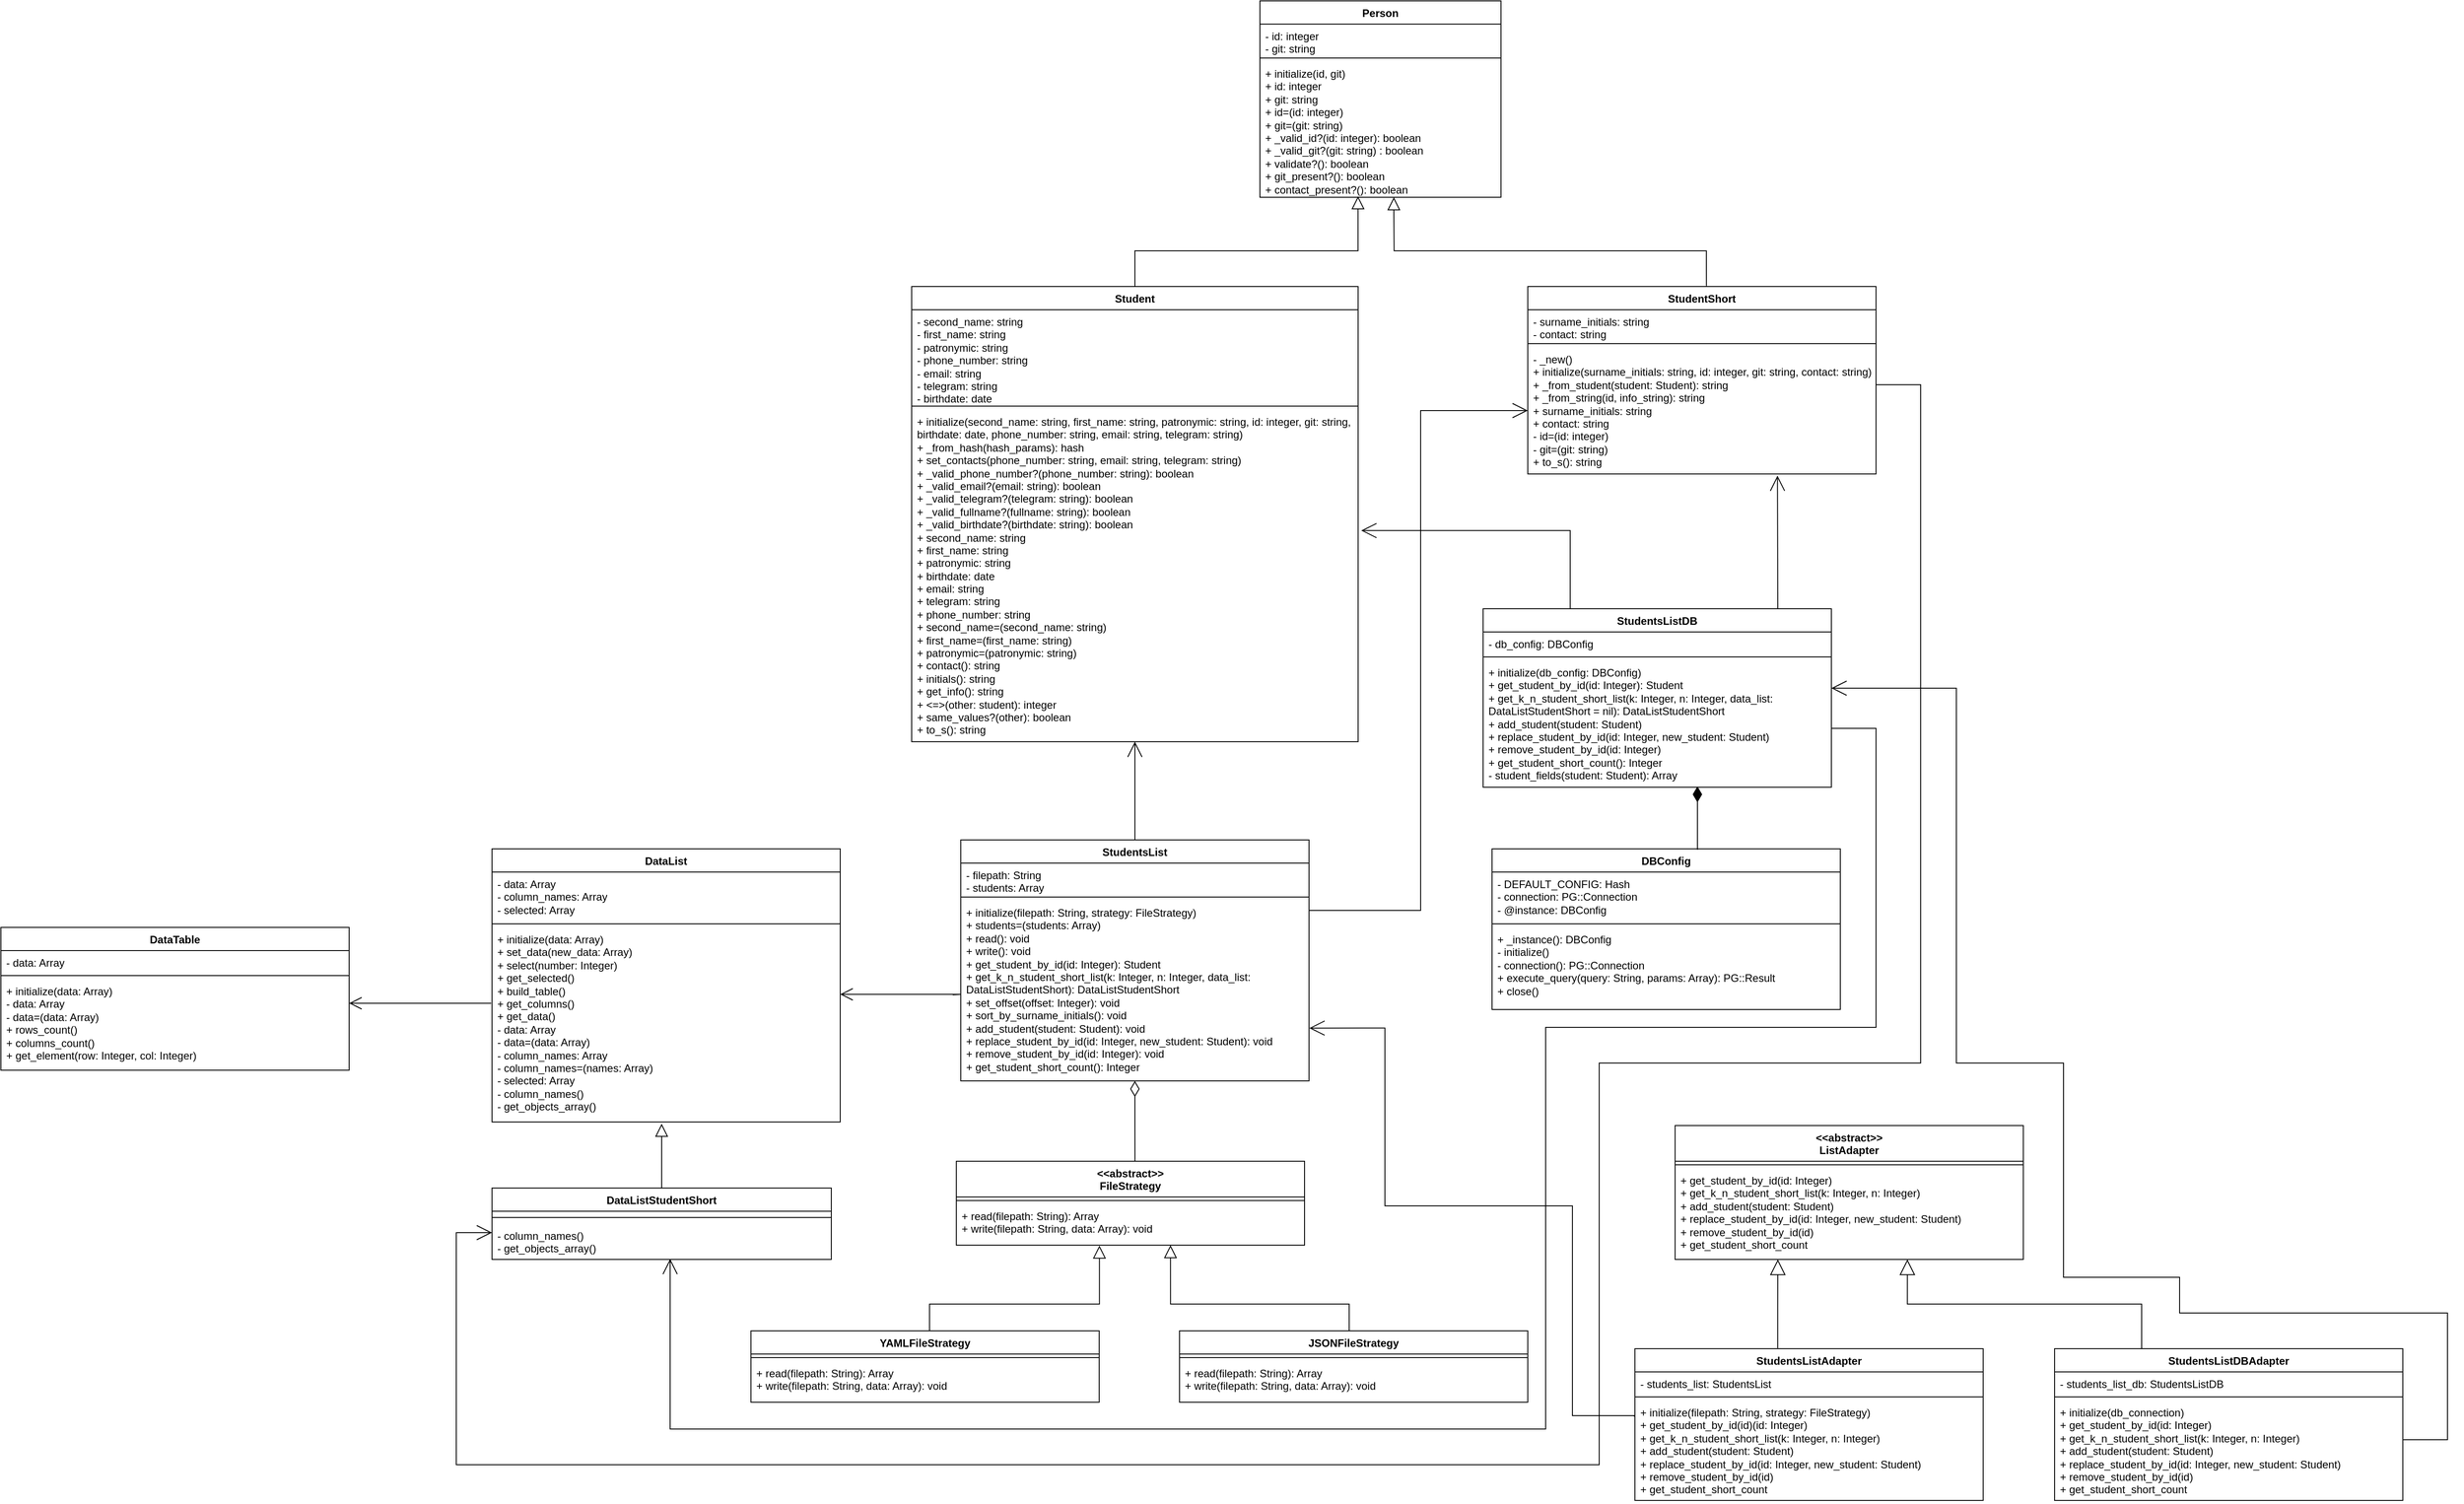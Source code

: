 <mxfile version="25.0.3">
  <diagram id="C5RBs43oDa-KdzZeNtuy" name="Page-1">
    <mxGraphModel dx="5185" dy="1865" grid="1" gridSize="10" guides="1" tooltips="1" connect="1" arrows="1" fold="1" page="0" pageScale="1" pageWidth="827" pageHeight="1169" math="0" shadow="0">
      <root>
        <mxCell id="WIyWlLk6GJQsqaUBKTNV-0" />
        <mxCell id="WIyWlLk6GJQsqaUBKTNV-1" parent="WIyWlLk6GJQsqaUBKTNV-0" />
        <mxCell id="UYy0IO8UZ3iBlPB8nkJJ-14" value="Person" style="swimlane;fontStyle=1;align=center;verticalAlign=top;childLayout=stackLayout;horizontal=1;startSize=26;horizontalStack=0;resizeParent=1;resizeParentMax=0;resizeLast=0;collapsible=1;marginBottom=0;whiteSpace=wrap;html=1;" parent="WIyWlLk6GJQsqaUBKTNV-1" vertex="1">
          <mxGeometry x="-60" y="210" width="270" height="220" as="geometry" />
        </mxCell>
        <mxCell id="UYy0IO8UZ3iBlPB8nkJJ-15" value="- id: integer&lt;div&gt;- git: string&lt;/div&gt;" style="text;strokeColor=none;fillColor=none;align=left;verticalAlign=top;spacingLeft=4;spacingRight=4;overflow=hidden;rotatable=0;points=[[0,0.5],[1,0.5]];portConstraint=eastwest;whiteSpace=wrap;html=1;" parent="UYy0IO8UZ3iBlPB8nkJJ-14" vertex="1">
          <mxGeometry y="26" width="270" height="34" as="geometry" />
        </mxCell>
        <mxCell id="UYy0IO8UZ3iBlPB8nkJJ-16" value="" style="line;strokeWidth=1;fillColor=none;align=left;verticalAlign=middle;spacingTop=-1;spacingLeft=3;spacingRight=3;rotatable=0;labelPosition=right;points=[];portConstraint=eastwest;strokeColor=inherit;" parent="UYy0IO8UZ3iBlPB8nkJJ-14" vertex="1">
          <mxGeometry y="60" width="270" height="8" as="geometry" />
        </mxCell>
        <mxCell id="UYy0IO8UZ3iBlPB8nkJJ-17" value="+ initialize(id, git)&lt;br&gt;+ id: integer&lt;br&gt;+ git: string&lt;br&gt;&lt;div&gt;+ id=(id: integer)&lt;/div&gt;&lt;div&gt;+ git=(git: string)&lt;/div&gt;&lt;div&gt;+ _valid_id?(id: integer): boolean&lt;/div&gt;&lt;div&gt;+ _valid_git?(git: string) : boolean&lt;/div&gt;&lt;div&gt;+ validate?(): boolean&lt;/div&gt;&lt;div&gt;+ git_present?(): boolean&lt;br&gt;+ contact_present?(): boolean&lt;/div&gt;" style="text;strokeColor=none;fillColor=none;align=left;verticalAlign=top;spacingLeft=4;spacingRight=4;overflow=hidden;rotatable=0;points=[[0,0.5],[1,0.5]];portConstraint=eastwest;whiteSpace=wrap;html=1;" parent="UYy0IO8UZ3iBlPB8nkJJ-14" vertex="1">
          <mxGeometry y="68" width="270" height="152" as="geometry" />
        </mxCell>
        <mxCell id="UYy0IO8UZ3iBlPB8nkJJ-18" style="edgeStyle=orthogonalEdgeStyle;rounded=0;orthogonalLoop=1;jettySize=auto;html=1;exitX=0.5;exitY=0;exitDx=0;exitDy=0;endArrow=block;endFill=0;entryX=0.407;entryY=0.993;entryDx=0;entryDy=0;entryPerimeter=0;endSize=12;" parent="WIyWlLk6GJQsqaUBKTNV-1" source="UYy0IO8UZ3iBlPB8nkJJ-19" target="UYy0IO8UZ3iBlPB8nkJJ-17" edge="1">
          <mxGeometry relative="1" as="geometry">
            <mxPoint x="50" y="420" as="targetPoint" />
            <mxPoint x="-200" y="520" as="sourcePoint" />
            <Array as="points">
              <mxPoint x="-200" y="490" />
              <mxPoint x="50" y="490" />
            </Array>
          </mxGeometry>
        </mxCell>
        <mxCell id="UYy0IO8UZ3iBlPB8nkJJ-19" value="Student" style="swimlane;fontStyle=1;align=center;verticalAlign=top;childLayout=stackLayout;horizontal=1;startSize=26;horizontalStack=0;resizeParent=1;resizeParentMax=0;resizeLast=0;collapsible=1;marginBottom=0;whiteSpace=wrap;html=1;" parent="WIyWlLk6GJQsqaUBKTNV-1" vertex="1">
          <mxGeometry x="-450" y="530" width="500" height="510" as="geometry" />
        </mxCell>
        <mxCell id="UYy0IO8UZ3iBlPB8nkJJ-20" value="- second_name: string&lt;div&gt;- first_name: string&lt;br&gt;- patronymic: string&lt;/div&gt;&lt;div&gt;- phone_number: string&lt;/div&gt;&lt;div&gt;- email: string&lt;/div&gt;&lt;div&gt;- telegram: string&lt;/div&gt;&lt;div&gt;- birthdate: date&lt;/div&gt;" style="text;strokeColor=none;fillColor=none;align=left;verticalAlign=top;spacingLeft=4;spacingRight=4;overflow=hidden;rotatable=0;points=[[0,0.5],[1,0.5]];portConstraint=eastwest;whiteSpace=wrap;html=1;" parent="UYy0IO8UZ3iBlPB8nkJJ-19" vertex="1">
          <mxGeometry y="26" width="500" height="104" as="geometry" />
        </mxCell>
        <mxCell id="UYy0IO8UZ3iBlPB8nkJJ-21" value="" style="line;strokeWidth=1;fillColor=none;align=left;verticalAlign=middle;spacingTop=-1;spacingLeft=3;spacingRight=3;rotatable=0;labelPosition=right;points=[];portConstraint=eastwest;strokeColor=inherit;" parent="UYy0IO8UZ3iBlPB8nkJJ-19" vertex="1">
          <mxGeometry y="130" width="500" height="8" as="geometry" />
        </mxCell>
        <mxCell id="UYy0IO8UZ3iBlPB8nkJJ-22" value="+ initialize(second_name: string, first_name: string, patronymic: string, id: integer, git: string, birthdate: date, phone_number: string, email: string, telegram: string)&lt;div&gt;+ _from_hash(hash_params): hash&lt;br&gt;&lt;div&gt;+ set_contacts(phone_number: string, email: string, telegram: string)&lt;br&gt;+ _valid_phone_number?(phone_number: string): boolean&lt;br&gt;+ _valid_email?(email: string): boolean&lt;/div&gt;&lt;div&gt;+ _valid_telegram?(telegram: string): boolean&lt;/div&gt;&lt;div&gt;+ _valid_fullname?(fullname: string): boolean&lt;/div&gt;&lt;div&gt;+ _valid_birthdate?(birthdate: string): boolean&lt;/div&gt;&lt;div&gt;+ second_name: string&lt;/div&gt;&lt;div&gt;+ first_name: string&lt;br&gt;+ patronymic: string&lt;/div&gt;&lt;div&gt;+ birthdate: date&lt;/div&gt;&lt;div&gt;+ email: string&lt;/div&gt;&lt;div&gt;+ telegram: string&lt;br&gt;+ phone_number: string&lt;/div&gt;&lt;div&gt;&lt;div&gt;+ second_name=(second_name: string)&lt;/div&gt;&lt;div&gt;+ first_name=(first_name: string)&lt;br&gt;+ patronymic=(patronymic: string)&lt;/div&gt;+ contact(): string&lt;br&gt;+ initials(): string&lt;br&gt;+ get_info(): string&lt;/div&gt;&lt;div&gt;+ &amp;lt;=&amp;gt;(other: student): integer&lt;/div&gt;&lt;div&gt;+ same_values?(other): boolean&lt;/div&gt;&lt;div&gt;+ to_s(): string&lt;/div&gt;&lt;/div&gt;" style="text;strokeColor=none;fillColor=none;align=left;verticalAlign=top;spacingLeft=4;spacingRight=4;overflow=hidden;rotatable=0;points=[[0,0.5],[1,0.5]];portConstraint=eastwest;whiteSpace=wrap;html=1;" parent="UYy0IO8UZ3iBlPB8nkJJ-19" vertex="1">
          <mxGeometry y="138" width="500" height="372" as="geometry" />
        </mxCell>
        <mxCell id="UYy0IO8UZ3iBlPB8nkJJ-23" value="StudentShort" style="swimlane;fontStyle=1;align=center;verticalAlign=top;childLayout=stackLayout;horizontal=1;startSize=26;horizontalStack=0;resizeParent=1;resizeParentMax=0;resizeLast=0;collapsible=1;marginBottom=0;whiteSpace=wrap;html=1;" parent="WIyWlLk6GJQsqaUBKTNV-1" vertex="1">
          <mxGeometry x="240" y="530" width="390" height="210" as="geometry" />
        </mxCell>
        <mxCell id="UYy0IO8UZ3iBlPB8nkJJ-24" value="- surname_initials: string&lt;div&gt;- contact: string&lt;/div&gt;" style="text;strokeColor=none;fillColor=none;align=left;verticalAlign=top;spacingLeft=4;spacingRight=4;overflow=hidden;rotatable=0;points=[[0,0.5],[1,0.5]];portConstraint=eastwest;whiteSpace=wrap;html=1;" parent="UYy0IO8UZ3iBlPB8nkJJ-23" vertex="1">
          <mxGeometry y="26" width="390" height="34" as="geometry" />
        </mxCell>
        <mxCell id="UYy0IO8UZ3iBlPB8nkJJ-25" value="" style="line;strokeWidth=1;fillColor=none;align=left;verticalAlign=middle;spacingTop=-1;spacingLeft=3;spacingRight=3;rotatable=0;labelPosition=right;points=[];portConstraint=eastwest;strokeColor=inherit;" parent="UYy0IO8UZ3iBlPB8nkJJ-23" vertex="1">
          <mxGeometry y="60" width="390" height="8" as="geometry" />
        </mxCell>
        <mxCell id="UYy0IO8UZ3iBlPB8nkJJ-26" value="- _new()&lt;br&gt;+ initialize(surname_initials: string, id: integer, git: string, contact: string)&lt;div&gt;+ _from_student(student: Student): string&lt;/div&gt;&lt;div&gt;+ _from_string(id, info_string): string&lt;br&gt;+ surname_initials: string&lt;br&gt;+ contact: string&lt;/div&gt;&lt;div&gt;&lt;div&gt;- id=(id: integer)&lt;/div&gt;&lt;div&gt;- git=(git: string)&lt;/div&gt;&lt;/div&gt;&lt;div&gt;+ to_s(): string&lt;/div&gt;" style="text;strokeColor=none;fillColor=none;align=left;verticalAlign=top;spacingLeft=4;spacingRight=4;overflow=hidden;rotatable=0;points=[[0,0.5],[1,0.5]];portConstraint=eastwest;whiteSpace=wrap;html=1;" parent="UYy0IO8UZ3iBlPB8nkJJ-23" vertex="1">
          <mxGeometry y="68" width="390" height="142" as="geometry" />
        </mxCell>
        <mxCell id="UYy0IO8UZ3iBlPB8nkJJ-27" value="" style="endArrow=block;html=1;rounded=0;endFill=0;endSize=12;exitX=0.513;exitY=-0.003;exitDx=0;exitDy=0;exitPerimeter=0;" parent="WIyWlLk6GJQsqaUBKTNV-1" source="UYy0IO8UZ3iBlPB8nkJJ-23" edge="1">
          <mxGeometry width="50" height="50" relative="1" as="geometry">
            <mxPoint x="289.31" y="530" as="sourcePoint" />
            <mxPoint x="90" y="430" as="targetPoint" />
            <Array as="points">
              <mxPoint x="440" y="510" />
              <mxPoint x="440" y="490" />
              <mxPoint x="289.31" y="490" />
              <mxPoint x="90.31" y="490" />
              <mxPoint x="90" y="450" />
              <mxPoint x="90" y="430" />
            </Array>
          </mxGeometry>
        </mxCell>
        <mxCell id="UYy0IO8UZ3iBlPB8nkJJ-28" value="StudentsList" style="swimlane;fontStyle=1;align=center;verticalAlign=top;childLayout=stackLayout;horizontal=1;startSize=26;horizontalStack=0;resizeParent=1;resizeParentMax=0;resizeLast=0;collapsible=1;marginBottom=0;whiteSpace=wrap;html=1;" parent="WIyWlLk6GJQsqaUBKTNV-1" vertex="1">
          <mxGeometry x="-395" y="1150" width="390" height="270" as="geometry" />
        </mxCell>
        <mxCell id="UYy0IO8UZ3iBlPB8nkJJ-29" value="- filepath: String&lt;div&gt;- students: Array&lt;/div&gt;" style="text;strokeColor=none;fillColor=none;align=left;verticalAlign=top;spacingLeft=4;spacingRight=4;overflow=hidden;rotatable=0;points=[[0,0.5],[1,0.5]];portConstraint=eastwest;whiteSpace=wrap;html=1;" parent="UYy0IO8UZ3iBlPB8nkJJ-28" vertex="1">
          <mxGeometry y="26" width="390" height="34" as="geometry" />
        </mxCell>
        <mxCell id="UYy0IO8UZ3iBlPB8nkJJ-30" value="" style="line;strokeWidth=1;fillColor=none;align=left;verticalAlign=middle;spacingTop=-1;spacingLeft=3;spacingRight=3;rotatable=0;labelPosition=right;points=[];portConstraint=eastwest;strokeColor=inherit;" parent="UYy0IO8UZ3iBlPB8nkJJ-28" vertex="1">
          <mxGeometry y="60" width="390" height="8" as="geometry" />
        </mxCell>
        <mxCell id="UYy0IO8UZ3iBlPB8nkJJ-31" value="+ initialize(filepath: String, strategy: FileStrategy)&lt;div&gt;+ students=(students: Array)&lt;/div&gt;&lt;div&gt;+&amp;nbsp;&lt;span style=&quot;background-color: initial;&quot; class=&quot;hljs-title function_ invoke__&quot;&gt;read&lt;/span&gt;&lt;span style=&quot;background-color: initial;&quot;&gt;(): &lt;/span&gt;&lt;span style=&quot;background-color: initial;&quot; class=&quot;hljs-keyword&quot;&gt;void&lt;/span&gt;&lt;/div&gt;&lt;div&gt;+&amp;nbsp;&lt;span style=&quot;background-color: initial;&quot; class=&quot;hljs-title function_ invoke__&quot;&gt;write&lt;/span&gt;&lt;span style=&quot;background-color: initial;&quot;&gt;(): &lt;/span&gt;&lt;span style=&quot;background-color: initial;&quot; class=&quot;hljs-keyword&quot;&gt;void&lt;/span&gt;&lt;/div&gt;&lt;div&gt;+&amp;nbsp;&lt;span style=&quot;background-color: initial;&quot; class=&quot;hljs-title function_ invoke__&quot;&gt;get_student_by_id&lt;/span&gt;&lt;span style=&quot;background-color: initial;&quot;&gt;(&lt;/span&gt;&lt;span style=&quot;background-color: initial;&quot; class=&quot;hljs-attr&quot;&gt;id&lt;/span&gt;&lt;span style=&quot;background-color: initial;&quot;&gt;: Integer): Student&lt;/span&gt;&lt;/div&gt;&lt;div&gt;+&amp;nbsp;&lt;span style=&quot;background-color: initial;&quot; class=&quot;hljs-title function_ invoke__&quot;&gt;get_k_n_student_short_list&lt;/span&gt;&lt;span style=&quot;background-color: initial;&quot;&gt;(&lt;/span&gt;&lt;span style=&quot;background-color: initial;&quot; class=&quot;hljs-attr&quot;&gt;k&lt;/span&gt;&lt;span style=&quot;background-color: initial;&quot;&gt;: Integer, &lt;/span&gt;&lt;span style=&quot;background-color: initial;&quot; class=&quot;hljs-attr&quot;&gt;n&lt;/span&gt;&lt;span style=&quot;background-color: initial;&quot;&gt;: Integer, &lt;/span&gt;&lt;span style=&quot;background-color: initial;&quot; class=&quot;hljs-attr&quot;&gt;data_list&lt;/span&gt;&lt;span style=&quot;background-color: initial;&quot;&gt;: DataListStudentShort): DataListStudentShort&lt;/span&gt;&lt;/div&gt;&lt;div&gt;&lt;span style=&quot;background-color: initial;&quot;&gt;+ set_offset(offset: Integer): void&lt;/span&gt;&lt;/div&gt;&lt;div&gt;+ &lt;span class=&quot;hljs-title function_ invoke__&quot;&gt;sort_by_surname_initials&lt;/span&gt;(): &lt;span class=&quot;hljs-keyword&quot;&gt;void&lt;/span&gt;&lt;/div&gt;&lt;div&gt;+ &lt;span class=&quot;hljs-title function_ invoke__&quot;&gt;add_student&lt;/span&gt;(&lt;span class=&quot;hljs-attr&quot;&gt;student&lt;/span&gt;: Student): &lt;span class=&quot;hljs-keyword&quot;&gt;void&lt;/span&gt;&lt;/div&gt;&lt;div&gt;+ &lt;span class=&quot;hljs-title function_ invoke__&quot;&gt;replace_student_by_id&lt;/span&gt;(&lt;span class=&quot;hljs-attr&quot;&gt;id&lt;/span&gt;: Integer, &lt;span class=&quot;hljs-attr&quot;&gt;new_student&lt;/span&gt;: Student): &lt;span class=&quot;hljs-keyword&quot;&gt;void&lt;/span&gt;&lt;/div&gt;&lt;div&gt;+ &lt;span class=&quot;hljs-title function_ invoke__&quot;&gt;remove_student_by_id&lt;/span&gt;(&lt;span class=&quot;hljs-attr&quot;&gt;id&lt;/span&gt;: Integer): &lt;span class=&quot;hljs-keyword&quot;&gt;void&lt;/span&gt;&lt;/div&gt;&lt;div&gt;+ &lt;span class=&quot;hljs-title function_ invoke__&quot;&gt;get_student_short_count&lt;/span&gt;(): Integer&lt;/div&gt;" style="text;strokeColor=none;fillColor=none;align=left;verticalAlign=top;spacingLeft=4;spacingRight=4;overflow=hidden;rotatable=0;points=[[0,0.5],[1,0.5]];portConstraint=eastwest;whiteSpace=wrap;html=1;" parent="UYy0IO8UZ3iBlPB8nkJJ-28" vertex="1">
          <mxGeometry y="68" width="390" height="202" as="geometry" />
        </mxCell>
        <mxCell id="UYy0IO8UZ3iBlPB8nkJJ-32" style="edgeStyle=orthogonalEdgeStyle;rounded=0;orthogonalLoop=1;jettySize=auto;html=1;endArrow=open;endFill=0;endSize=15;startSize=6;entryX=0.498;entryY=0.991;entryDx=0;entryDy=0;entryPerimeter=0;exitX=0.5;exitY=0;exitDx=0;exitDy=0;" parent="WIyWlLk6GJQsqaUBKTNV-1" source="UYy0IO8UZ3iBlPB8nkJJ-28" edge="1">
          <mxGeometry relative="1" as="geometry">
            <mxPoint x="-200" y="1170" as="sourcePoint" />
            <mxPoint x="-200" y="1040" as="targetPoint" />
            <Array as="points">
              <mxPoint x="-200" y="1070" />
              <mxPoint x="-200" y="1070" />
            </Array>
          </mxGeometry>
        </mxCell>
        <mxCell id="UYy0IO8UZ3iBlPB8nkJJ-33" style="edgeStyle=orthogonalEdgeStyle;rounded=0;orthogonalLoop=1;jettySize=auto;html=1;startArrow=none;startFill=0;endSize=15;endArrow=open;endFill=0;" parent="WIyWlLk6GJQsqaUBKTNV-1" target="UYy0IO8UZ3iBlPB8nkJJ-26" edge="1">
          <mxGeometry relative="1" as="geometry">
            <Array as="points">
              <mxPoint x="120" y="1229" />
              <mxPoint x="120" y="669" />
            </Array>
            <mxPoint x="-5" y="1229" as="sourcePoint" />
            <mxPoint x="185" y="960" as="targetPoint" />
          </mxGeometry>
        </mxCell>
        <mxCell id="UYy0IO8UZ3iBlPB8nkJJ-35" style="edgeStyle=orthogonalEdgeStyle;rounded=0;orthogonalLoop=1;jettySize=auto;html=1;endArrow=none;endFill=0;endSize=15;startArrow=open;startFill=0;startSize=12;" parent="WIyWlLk6GJQsqaUBKTNV-1" source="UYy0IO8UZ3iBlPB8nkJJ-37" edge="1">
          <mxGeometry relative="1" as="geometry">
            <mxPoint x="-930" y="1333" as="targetPoint" />
            <Array as="points">
              <mxPoint x="-921" y="1333" />
            </Array>
          </mxGeometry>
        </mxCell>
        <mxCell id="UYy0IO8UZ3iBlPB8nkJJ-37" value="DataTable" style="swimlane;fontStyle=1;align=center;verticalAlign=top;childLayout=stackLayout;horizontal=1;startSize=26;horizontalStack=0;resizeParent=1;resizeParentMax=0;resizeLast=0;collapsible=1;marginBottom=0;whiteSpace=wrap;html=1;" parent="WIyWlLk6GJQsqaUBKTNV-1" vertex="1">
          <mxGeometry x="-1470" y="1248" width="390" height="160" as="geometry" />
        </mxCell>
        <mxCell id="UYy0IO8UZ3iBlPB8nkJJ-38" value="- data: Array" style="text;strokeColor=none;fillColor=none;align=left;verticalAlign=top;spacingLeft=4;spacingRight=4;overflow=hidden;rotatable=0;points=[[0,0.5],[1,0.5]];portConstraint=eastwest;whiteSpace=wrap;html=1;" parent="UYy0IO8UZ3iBlPB8nkJJ-37" vertex="1">
          <mxGeometry y="26" width="390" height="24" as="geometry" />
        </mxCell>
        <mxCell id="UYy0IO8UZ3iBlPB8nkJJ-39" value="" style="line;strokeWidth=1;fillColor=none;align=left;verticalAlign=middle;spacingTop=-1;spacingLeft=3;spacingRight=3;rotatable=0;labelPosition=right;points=[];portConstraint=eastwest;strokeColor=inherit;" parent="UYy0IO8UZ3iBlPB8nkJJ-37" vertex="1">
          <mxGeometry y="50" width="390" height="8" as="geometry" />
        </mxCell>
        <mxCell id="UYy0IO8UZ3iBlPB8nkJJ-40" value="+ initialize(data: Array)&lt;div&gt;- data: Array&lt;br&gt;&lt;div&gt;&lt;span class=&quot;hljs-operator&quot;&gt;-&lt;/span&gt; data&lt;span class=&quot;hljs-operator&quot;&gt;=&lt;/span&gt;(data: A&lt;span class=&quot;hljs-keyword&quot;&gt;rray&lt;/span&gt;)&lt;/div&gt;&lt;div&gt;&lt;span style=&quot;background-color: initial;&quot; class=&quot;hljs-operator&quot;&gt;+&lt;/span&gt;&lt;span style=&quot;background-color: initial;&quot;&gt; rows_count()&lt;/span&gt;&lt;/div&gt;&lt;div&gt;&lt;span style=&quot;background-color: initial;&quot; class=&quot;hljs-operator&quot;&gt;+&lt;/span&gt;&lt;span style=&quot;background-color: initial;&quot;&gt; columns_count()&lt;/span&gt;&lt;/div&gt;&lt;div&gt;+ get_element(row: Integer, col: Integer)&lt;/div&gt;&lt;/div&gt;" style="text;strokeColor=none;fillColor=none;align=left;verticalAlign=top;spacingLeft=4;spacingRight=4;overflow=hidden;rotatable=0;points=[[0,0.5],[1,0.5]];portConstraint=eastwest;whiteSpace=wrap;html=1;" parent="UYy0IO8UZ3iBlPB8nkJJ-37" vertex="1">
          <mxGeometry y="58" width="390" height="102" as="geometry" />
        </mxCell>
        <mxCell id="UYy0IO8UZ3iBlPB8nkJJ-41" value="DataList" style="swimlane;fontStyle=1;align=center;verticalAlign=top;childLayout=stackLayout;horizontal=1;startSize=26;horizontalStack=0;resizeParent=1;resizeParentMax=0;resizeLast=0;collapsible=1;marginBottom=0;whiteSpace=wrap;html=1;" parent="WIyWlLk6GJQsqaUBKTNV-1" vertex="1">
          <mxGeometry x="-920" y="1160" width="390" height="306" as="geometry" />
        </mxCell>
        <mxCell id="UYy0IO8UZ3iBlPB8nkJJ-42" value="- data: Array&lt;div&gt;- column_names: Array&lt;/div&gt;&lt;div&gt;- selected: Array&lt;/div&gt;" style="text;strokeColor=none;fillColor=none;align=left;verticalAlign=top;spacingLeft=4;spacingRight=4;overflow=hidden;rotatable=0;points=[[0,0.5],[1,0.5]];portConstraint=eastwest;whiteSpace=wrap;html=1;" parent="UYy0IO8UZ3iBlPB8nkJJ-41" vertex="1">
          <mxGeometry y="26" width="390" height="54" as="geometry" />
        </mxCell>
        <mxCell id="UYy0IO8UZ3iBlPB8nkJJ-43" value="" style="line;strokeWidth=1;fillColor=none;align=left;verticalAlign=middle;spacingTop=-1;spacingLeft=3;spacingRight=3;rotatable=0;labelPosition=right;points=[];portConstraint=eastwest;strokeColor=inherit;" parent="UYy0IO8UZ3iBlPB8nkJJ-41" vertex="1">
          <mxGeometry y="80" width="390" height="8" as="geometry" />
        </mxCell>
        <mxCell id="UYy0IO8UZ3iBlPB8nkJJ-44" value="+ initialize(data: Array)&lt;div&gt;&lt;span class=&quot;hljs-operator&quot;&gt;+&lt;/span&gt; set_data(new_data: &lt;span class=&quot;hljs-keyword&quot;&gt;Array&lt;/span&gt;)&lt;br&gt;&lt;div&gt;&lt;span style=&quot;background-color: initial;&quot;&gt;+ select(number: Integer)&lt;/span&gt;&lt;/div&gt;&lt;div&gt;&lt;span style=&quot;background-color: initial;&quot;&gt;+ get_selected()&lt;/span&gt;&lt;/div&gt;&lt;div&gt;&lt;span style=&quot;background-color: initial;&quot;&gt;+ build_table()&lt;/span&gt;&lt;/div&gt;&lt;div&gt;+ get_columns()&lt;span style=&quot;background-color: initial;&quot;&gt;&lt;/span&gt;&lt;/div&gt;&lt;div&gt;&lt;span style=&quot;background-color: initial;&quot;&gt;+ get_data()&lt;/span&gt;&lt;/div&gt;&lt;/div&gt;&lt;div&gt;&lt;span style=&quot;background-color: initial;&quot;&gt;- data: Array&lt;/span&gt;&lt;/div&gt;&lt;div&gt;- data=(data: Array)&lt;/div&gt;&lt;div&gt;- column_names: Array&lt;/div&gt;&lt;div&gt;- column_names=(names: Array)&lt;/div&gt;&lt;div&gt;- selected: Array&lt;/div&gt;&lt;div&gt;- column_names()&lt;/div&gt;&lt;div&gt;- get_objects_array()&lt;/div&gt;&lt;div&gt;&lt;span style=&quot;background-color: initial;&quot;&gt;&lt;br&gt;&lt;/span&gt;&lt;/div&gt;" style="text;strokeColor=none;fillColor=none;align=left;verticalAlign=top;spacingLeft=4;spacingRight=4;overflow=hidden;rotatable=0;points=[[0,0.5],[1,0.5]];portConstraint=eastwest;whiteSpace=wrap;html=1;" parent="UYy0IO8UZ3iBlPB8nkJJ-41" vertex="1">
          <mxGeometry y="88" width="390" height="218" as="geometry" />
        </mxCell>
        <mxCell id="UYy0IO8UZ3iBlPB8nkJJ-45" value="DataListStudentShort" style="swimlane;fontStyle=1;align=center;verticalAlign=top;childLayout=stackLayout;horizontal=1;startSize=26;horizontalStack=0;resizeParent=1;resizeParentMax=0;resizeLast=0;collapsible=1;marginBottom=0;whiteSpace=wrap;html=1;" parent="WIyWlLk6GJQsqaUBKTNV-1" vertex="1">
          <mxGeometry x="-920" y="1540" width="380" height="80" as="geometry" />
        </mxCell>
        <mxCell id="UYy0IO8UZ3iBlPB8nkJJ-46" value="" style="line;strokeWidth=1;fillColor=none;align=left;verticalAlign=middle;spacingTop=-1;spacingLeft=3;spacingRight=3;rotatable=0;labelPosition=right;points=[];portConstraint=eastwest;strokeColor=inherit;" parent="UYy0IO8UZ3iBlPB8nkJJ-45" vertex="1">
          <mxGeometry y="26" width="380" height="14" as="geometry" />
        </mxCell>
        <mxCell id="UYy0IO8UZ3iBlPB8nkJJ-47" value="&lt;div&gt;- column_names()&lt;/div&gt;&lt;div&gt;- get_objects_array()&lt;/div&gt;&lt;div&gt;&lt;span style=&quot;background-color: initial;&quot;&gt;&lt;br&gt;&lt;/span&gt;&lt;/div&gt;" style="text;strokeColor=none;fillColor=none;align=left;verticalAlign=top;spacingLeft=4;spacingRight=4;overflow=hidden;rotatable=0;points=[[0,0.5],[1,0.5]];portConstraint=eastwest;whiteSpace=wrap;html=1;" parent="UYy0IO8UZ3iBlPB8nkJJ-45" vertex="1">
          <mxGeometry y="40" width="380" height="40" as="geometry" />
        </mxCell>
        <mxCell id="UYy0IO8UZ3iBlPB8nkJJ-48" style="edgeStyle=orthogonalEdgeStyle;rounded=0;orthogonalLoop=1;jettySize=auto;html=1;endArrow=block;endFill=0;endSize=12;exitX=0.5;exitY=0;exitDx=0;exitDy=0;" parent="WIyWlLk6GJQsqaUBKTNV-1" source="UYy0IO8UZ3iBlPB8nkJJ-45" edge="1">
          <mxGeometry relative="1" as="geometry">
            <Array as="points">
              <mxPoint x="-730" y="1468" />
            </Array>
            <mxPoint x="-740" y="1510" as="sourcePoint" />
            <mxPoint x="-730" y="1468" as="targetPoint" />
          </mxGeometry>
        </mxCell>
        <mxCell id="UYy0IO8UZ3iBlPB8nkJJ-53" style="edgeStyle=orthogonalEdgeStyle;rounded=0;orthogonalLoop=1;jettySize=auto;html=1;endArrow=none;endFill=0;endSize=15;startArrow=open;startFill=0;startSize=12;" parent="WIyWlLk6GJQsqaUBKTNV-1" edge="1">
          <mxGeometry relative="1" as="geometry">
            <mxPoint x="-404" y="1323.47" as="targetPoint" />
            <Array as="points">
              <mxPoint x="-395" y="1323.47" />
            </Array>
            <mxPoint x="-530" y="1323" as="sourcePoint" />
          </mxGeometry>
        </mxCell>
        <mxCell id="UYy0IO8UZ3iBlPB8nkJJ-55" style="edgeStyle=orthogonalEdgeStyle;rounded=0;orthogonalLoop=1;jettySize=auto;html=1;entryX=0.615;entryY=1;entryDx=0;entryDy=0;entryPerimeter=0;endArrow=block;endFill=0;endSize=12;" parent="WIyWlLk6GJQsqaUBKTNV-1" target="UYy0IO8UZ3iBlPB8nkJJ-65" edge="1">
          <mxGeometry relative="1" as="geometry">
            <mxPoint x="-160" y="1610" as="targetPoint" />
            <Array as="points">
              <mxPoint x="40" y="1670" />
              <mxPoint x="-160" y="1670" />
            </Array>
            <mxPoint x="40" y="1710" as="sourcePoint" />
          </mxGeometry>
        </mxCell>
        <mxCell id="UYy0IO8UZ3iBlPB8nkJJ-56" value="JSONFileStrategy" style="swimlane;fontStyle=1;align=center;verticalAlign=top;childLayout=stackLayout;horizontal=1;startSize=26;horizontalStack=0;resizeParent=1;resizeParentMax=0;resizeLast=0;collapsible=1;marginBottom=0;whiteSpace=wrap;html=1;" parent="WIyWlLk6GJQsqaUBKTNV-1" vertex="1">
          <mxGeometry x="-150" y="1700" width="390" height="80" as="geometry" />
        </mxCell>
        <mxCell id="UYy0IO8UZ3iBlPB8nkJJ-57" value="" style="line;strokeWidth=1;fillColor=none;align=left;verticalAlign=middle;spacingTop=-1;spacingLeft=3;spacingRight=3;rotatable=0;labelPosition=right;points=[];portConstraint=eastwest;strokeColor=inherit;" parent="UYy0IO8UZ3iBlPB8nkJJ-56" vertex="1">
          <mxGeometry y="26" width="390" height="8" as="geometry" />
        </mxCell>
        <mxCell id="UYy0IO8UZ3iBlPB8nkJJ-58" value="+ read(filepath: String): Array&lt;div&gt;+ write(filepath: String, data: Array): void&lt;/div&gt;" style="text;strokeColor=none;fillColor=none;align=left;verticalAlign=top;spacingLeft=4;spacingRight=4;overflow=hidden;rotatable=0;points=[[0,0.5],[1,0.5]];portConstraint=eastwest;whiteSpace=wrap;html=1;" parent="UYy0IO8UZ3iBlPB8nkJJ-56" vertex="1">
          <mxGeometry y="34" width="390" height="46" as="geometry" />
        </mxCell>
        <mxCell id="UYy0IO8UZ3iBlPB8nkJJ-59" style="edgeStyle=orthogonalEdgeStyle;rounded=0;orthogonalLoop=1;jettySize=auto;html=1;endArrow=block;endFill=0;endSize=12;entryX=0.411;entryY=1.01;entryDx=0;entryDy=0;entryPerimeter=0;" parent="WIyWlLk6GJQsqaUBKTNV-1" target="UYy0IO8UZ3iBlPB8nkJJ-65" edge="1">
          <mxGeometry relative="1" as="geometry">
            <mxPoint x="-240" y="1590" as="targetPoint" />
            <Array as="points">
              <mxPoint x="-430" y="1710" />
              <mxPoint x="-430" y="1670" />
              <mxPoint x="-240" y="1670" />
            </Array>
            <mxPoint x="-440" y="1710" as="sourcePoint" />
          </mxGeometry>
        </mxCell>
        <mxCell id="UYy0IO8UZ3iBlPB8nkJJ-60" value="YAMLFileStrategy" style="swimlane;fontStyle=1;align=center;verticalAlign=top;childLayout=stackLayout;horizontal=1;startSize=26;horizontalStack=0;resizeParent=1;resizeParentMax=0;resizeLast=0;collapsible=1;marginBottom=0;whiteSpace=wrap;html=1;" parent="WIyWlLk6GJQsqaUBKTNV-1" vertex="1">
          <mxGeometry x="-630" y="1700" width="390" height="80" as="geometry" />
        </mxCell>
        <mxCell id="UYy0IO8UZ3iBlPB8nkJJ-61" value="" style="line;strokeWidth=1;fillColor=none;align=left;verticalAlign=middle;spacingTop=-1;spacingLeft=3;spacingRight=3;rotatable=0;labelPosition=right;points=[];portConstraint=eastwest;strokeColor=inherit;" parent="UYy0IO8UZ3iBlPB8nkJJ-60" vertex="1">
          <mxGeometry y="26" width="390" height="8" as="geometry" />
        </mxCell>
        <mxCell id="UYy0IO8UZ3iBlPB8nkJJ-62" value="+ read(filepath: String): Array&lt;div&gt;+ write(filepath: String, data: Array): void&lt;/div&gt;" style="text;strokeColor=none;fillColor=none;align=left;verticalAlign=top;spacingLeft=4;spacingRight=4;overflow=hidden;rotatable=0;points=[[0,0.5],[1,0.5]];portConstraint=eastwest;whiteSpace=wrap;html=1;" parent="UYy0IO8UZ3iBlPB8nkJJ-60" vertex="1">
          <mxGeometry y="34" width="390" height="46" as="geometry" />
        </mxCell>
        <mxCell id="UYy0IO8UZ3iBlPB8nkJJ-63" value="&lt;div&gt;&amp;lt;&amp;lt;abstract&amp;gt;&amp;gt;&lt;/div&gt;FileStrategy" style="swimlane;fontStyle=1;align=center;verticalAlign=top;childLayout=stackLayout;horizontal=1;startSize=40;horizontalStack=0;resizeParent=1;resizeParentMax=0;resizeLast=0;collapsible=1;marginBottom=0;whiteSpace=wrap;html=1;" parent="WIyWlLk6GJQsqaUBKTNV-1" vertex="1">
          <mxGeometry x="-400" y="1510" width="390" height="94" as="geometry" />
        </mxCell>
        <mxCell id="UYy0IO8UZ3iBlPB8nkJJ-64" value="" style="line;strokeWidth=1;fillColor=none;align=left;verticalAlign=middle;spacingTop=-1;spacingLeft=3;spacingRight=3;rotatable=0;labelPosition=right;points=[];portConstraint=eastwest;strokeColor=inherit;" parent="UYy0IO8UZ3iBlPB8nkJJ-63" vertex="1">
          <mxGeometry y="40" width="390" height="8" as="geometry" />
        </mxCell>
        <mxCell id="UYy0IO8UZ3iBlPB8nkJJ-65" value="+ read(filepath: String): Array&lt;div&gt;+ write(filepath: String, data: Array): void&lt;/div&gt;" style="text;strokeColor=none;fillColor=none;align=left;verticalAlign=top;spacingLeft=4;spacingRight=4;overflow=hidden;rotatable=0;points=[[0,0.5],[1,0.5]];portConstraint=eastwest;whiteSpace=wrap;html=1;" parent="UYy0IO8UZ3iBlPB8nkJJ-63" vertex="1">
          <mxGeometry y="48" width="390" height="46" as="geometry" />
        </mxCell>
        <mxCell id="UYy0IO8UZ3iBlPB8nkJJ-66" style="edgeStyle=orthogonalEdgeStyle;rounded=0;orthogonalLoop=1;jettySize=auto;html=1;startArrow=diamondThin;startFill=0;endArrow=none;endFill=0;endSize=15;startSize=15;exitX=0.5;exitY=1;exitDx=0;exitDy=0;entryX=0.513;entryY=0;entryDx=0;entryDy=0;entryPerimeter=0;" parent="WIyWlLk6GJQsqaUBKTNV-1" source="UYy0IO8UZ3iBlPB8nkJJ-28" target="UYy0IO8UZ3iBlPB8nkJJ-63" edge="1">
          <mxGeometry relative="1" as="geometry">
            <mxPoint x="-200" y="1430" as="sourcePoint" />
            <mxPoint x="-220" y="1500" as="targetPoint" />
            <Array as="points" />
          </mxGeometry>
        </mxCell>
        <mxCell id="UYy0IO8UZ3iBlPB8nkJJ-67" style="edgeStyle=orthogonalEdgeStyle;rounded=0;orthogonalLoop=1;jettySize=auto;html=1;endSize=15;endArrow=open;endFill=0;entryX=1.007;entryY=0.364;entryDx=0;entryDy=0;entryPerimeter=0;exitX=0.25;exitY=0;exitDx=0;exitDy=0;" parent="WIyWlLk6GJQsqaUBKTNV-1" source="UYy0IO8UZ3iBlPB8nkJJ-68" target="UYy0IO8UZ3iBlPB8nkJJ-22" edge="1">
          <mxGeometry relative="1" as="geometry">
            <mxPoint x="360" y="890" as="sourcePoint" />
            <mxPoint x="180" y="803" as="targetPoint" />
            <Array as="points">
              <mxPoint x="288" y="803" />
            </Array>
          </mxGeometry>
        </mxCell>
        <mxCell id="UYy0IO8UZ3iBlPB8nkJJ-68" value="StudentsListDB" style="swimlane;fontStyle=1;align=center;verticalAlign=top;childLayout=stackLayout;horizontal=1;startSize=26;horizontalStack=0;resizeParent=1;resizeParentMax=0;resizeLast=0;collapsible=1;marginBottom=0;whiteSpace=wrap;html=1;" parent="WIyWlLk6GJQsqaUBKTNV-1" vertex="1">
          <mxGeometry x="190" y="891" width="390" height="200" as="geometry" />
        </mxCell>
        <mxCell id="UYy0IO8UZ3iBlPB8nkJJ-69" value="- db_config: DBConfig" style="text;strokeColor=none;fillColor=none;align=left;verticalAlign=top;spacingLeft=4;spacingRight=4;overflow=hidden;rotatable=0;points=[[0,0.5],[1,0.5]];portConstraint=eastwest;whiteSpace=wrap;html=1;" parent="UYy0IO8UZ3iBlPB8nkJJ-68" vertex="1">
          <mxGeometry y="26" width="390" height="24" as="geometry" />
        </mxCell>
        <mxCell id="UYy0IO8UZ3iBlPB8nkJJ-70" value="" style="line;strokeWidth=1;fillColor=none;align=left;verticalAlign=middle;spacingTop=-1;spacingLeft=3;spacingRight=3;rotatable=0;labelPosition=right;points=[];portConstraint=eastwest;strokeColor=inherit;" parent="UYy0IO8UZ3iBlPB8nkJJ-68" vertex="1">
          <mxGeometry y="50" width="390" height="8" as="geometry" />
        </mxCell>
        <mxCell id="UYy0IO8UZ3iBlPB8nkJJ-71" value="&lt;span class=&quot;hljs-addition&quot;&gt;+ initialize(db_config: DBConfig)&lt;/span&gt;&amp;nbsp;&lt;div&gt;&lt;span class=&quot;hljs-addition&quot;&gt;+ get_student_by_id(id: Integer): Student&lt;/span&gt;&amp;nbsp;&lt;/div&gt;&lt;div&gt;&lt;span class=&quot;hljs-addition&quot;&gt;+ get_k_n_student_short_list(k: Integer, n: Integer, data_list: DataListStudentShort = nil): DataListStudentShort&lt;/span&gt;&amp;nbsp;&lt;/div&gt;&lt;div&gt;&lt;span class=&quot;hljs-addition&quot;&gt;+ add_student(student: Student)&lt;/span&gt;&amp;nbsp;&lt;/div&gt;&lt;div&gt;&lt;span class=&quot;hljs-addition&quot;&gt;+ replace_student_by_id(id: Integer, new_student: Student)&lt;/span&gt;&amp;nbsp;&lt;/div&gt;&lt;div&gt;&lt;span class=&quot;hljs-addition&quot;&gt;+ remove_student_by_id(id: Integer)&lt;/span&gt;&amp;nbsp;&lt;/div&gt;&lt;div&gt;&lt;span class=&quot;hljs-addition&quot;&gt;+ get_student_short_count(): Integer&lt;/span&gt;&lt;br&gt;&lt;span class=&quot;hljs-deletion&quot;&gt;- student_fields(student: Student): Array&lt;/span&gt;&lt;/div&gt;" style="text;strokeColor=none;fillColor=none;align=left;verticalAlign=top;spacingLeft=4;spacingRight=4;overflow=hidden;rotatable=0;points=[[0,0.5],[1,0.5]];portConstraint=eastwest;whiteSpace=wrap;html=1;" parent="UYy0IO8UZ3iBlPB8nkJJ-68" vertex="1">
          <mxGeometry y="58" width="390" height="142" as="geometry" />
        </mxCell>
        <mxCell id="UYy0IO8UZ3iBlPB8nkJJ-72" value="DBConfig" style="swimlane;fontStyle=1;align=center;verticalAlign=top;childLayout=stackLayout;horizontal=1;startSize=26;horizontalStack=0;resizeParent=1;resizeParentMax=0;resizeLast=0;collapsible=1;marginBottom=0;whiteSpace=wrap;html=1;" parent="WIyWlLk6GJQsqaUBKTNV-1" vertex="1">
          <mxGeometry x="200" y="1160" width="390" height="180" as="geometry" />
        </mxCell>
        <mxCell id="UYy0IO8UZ3iBlPB8nkJJ-73" value="&lt;span class=&quot;hljs-deletion&quot;&gt;- DEFAULT_CONFIG: Hash&amp;nbsp;&lt;/span&gt;&lt;br&gt;&lt;span class=&quot;hljs-deletion&quot;&gt;- connection: PG::Connection&lt;/span&gt;&lt;br&gt;&lt;span class=&quot;hljs-deletion&quot;&gt;- @instance: DBConfig&lt;/span&gt;" style="text;strokeColor=none;fillColor=none;align=left;verticalAlign=top;spacingLeft=4;spacingRight=4;overflow=hidden;rotatable=0;points=[[0,0.5],[1,0.5]];portConstraint=eastwest;whiteSpace=wrap;html=1;" parent="UYy0IO8UZ3iBlPB8nkJJ-72" vertex="1">
          <mxGeometry y="26" width="390" height="54" as="geometry" />
        </mxCell>
        <mxCell id="UYy0IO8UZ3iBlPB8nkJJ-74" value="" style="line;strokeWidth=1;fillColor=none;align=left;verticalAlign=middle;spacingTop=-1;spacingLeft=3;spacingRight=3;rotatable=0;labelPosition=right;points=[];portConstraint=eastwest;strokeColor=inherit;" parent="UYy0IO8UZ3iBlPB8nkJJ-72" vertex="1">
          <mxGeometry y="80" width="390" height="8" as="geometry" />
        </mxCell>
        <mxCell id="UYy0IO8UZ3iBlPB8nkJJ-75" value="&lt;span class=&quot;hljs-addition&quot;&gt;+ _instance(): DBConfig&lt;/span&gt;&lt;br&gt;&lt;span class=&quot;hljs-deletion&quot;&gt;- initialize()&lt;/span&gt;&lt;br&gt;&lt;span class=&quot;hljs-deletion&quot;&gt;- connection(): PG::Connection&lt;/span&gt;&lt;br&gt;&lt;span class=&quot;hljs-addition&quot;&gt;+ execute_query(query: String, params: Array): PG::Result&lt;/span&gt;&lt;br&gt;&lt;span class=&quot;hljs-addition&quot;&gt;+ close()&lt;/span&gt;" style="text;strokeColor=none;fillColor=none;align=left;verticalAlign=top;spacingLeft=4;spacingRight=4;overflow=hidden;rotatable=0;points=[[0,0.5],[1,0.5]];portConstraint=eastwest;whiteSpace=wrap;html=1;" parent="UYy0IO8UZ3iBlPB8nkJJ-72" vertex="1">
          <mxGeometry y="88" width="390" height="92" as="geometry" />
        </mxCell>
        <mxCell id="UYy0IO8UZ3iBlPB8nkJJ-76" style="edgeStyle=orthogonalEdgeStyle;rounded=0;orthogonalLoop=1;jettySize=auto;html=1;endSize=15;endArrow=none;endFill=0;startSize=15;startArrow=diamondThin;startFill=1;" parent="WIyWlLk6GJQsqaUBKTNV-1" edge="1">
          <mxGeometry relative="1" as="geometry">
            <mxPoint x="430" y="1090" as="sourcePoint" />
            <mxPoint x="430" y="1161" as="targetPoint" />
            <Array as="points">
              <mxPoint x="430" y="1161" />
            </Array>
          </mxGeometry>
        </mxCell>
        <mxCell id="UYy0IO8UZ3iBlPB8nkJJ-82" style="edgeStyle=orthogonalEdgeStyle;rounded=0;orthogonalLoop=1;jettySize=auto;html=1;endSize=15;endArrow=open;endFill=0;" parent="WIyWlLk6GJQsqaUBKTNV-1" edge="1">
          <mxGeometry relative="1" as="geometry">
            <Array as="points">
              <mxPoint x="680" y="640" />
              <mxPoint x="680" y="1400" />
              <mxPoint x="320" y="1400" />
              <mxPoint x="320" y="1850" />
              <mxPoint x="-960" y="1850" />
              <mxPoint x="-960" y="1590" />
              <mxPoint x="-920" y="1590" />
            </Array>
            <mxPoint x="630" y="640" as="sourcePoint" />
            <mxPoint x="-920" y="1590" as="targetPoint" />
          </mxGeometry>
        </mxCell>
        <mxCell id="UYy0IO8UZ3iBlPB8nkJJ-84" style="edgeStyle=orthogonalEdgeStyle;rounded=0;orthogonalLoop=1;jettySize=auto;html=1;endSize=15;endArrow=open;endFill=0;entryX=0.525;entryY=0.985;entryDx=0;entryDy=0;entryPerimeter=0;elbow=vertical;" parent="WIyWlLk6GJQsqaUBKTNV-1" source="UYy0IO8UZ3iBlPB8nkJJ-71" target="UYy0IO8UZ3iBlPB8nkJJ-47" edge="1">
          <mxGeometry relative="1" as="geometry">
            <mxPoint x="-720" y="1660" as="targetPoint" />
            <Array as="points">
              <mxPoint x="630" y="1025" />
              <mxPoint x="630" y="1360" />
              <mxPoint x="260" y="1360" />
              <mxPoint x="260" y="1810" />
              <mxPoint x="-720" y="1810" />
            </Array>
            <mxPoint x="630" y="997" as="sourcePoint" />
          </mxGeometry>
        </mxCell>
        <mxCell id="UYy0IO8UZ3iBlPB8nkJJ-86" value="&lt;div&gt;&amp;lt;&amp;lt;abstract&amp;gt;&amp;gt;&lt;/div&gt;ListAdapter" style="swimlane;fontStyle=1;align=center;verticalAlign=top;childLayout=stackLayout;horizontal=1;startSize=40;horizontalStack=0;resizeParent=1;resizeParentMax=0;resizeLast=0;collapsible=1;marginBottom=0;whiteSpace=wrap;html=1;" parent="WIyWlLk6GJQsqaUBKTNV-1" vertex="1">
          <mxGeometry x="405" y="1470" width="390" height="150" as="geometry" />
        </mxCell>
        <mxCell id="UYy0IO8UZ3iBlPB8nkJJ-87" value="" style="line;strokeWidth=1;fillColor=none;align=left;verticalAlign=middle;spacingTop=-1;spacingLeft=3;spacingRight=3;rotatable=0;labelPosition=right;points=[];portConstraint=eastwest;strokeColor=inherit;" parent="UYy0IO8UZ3iBlPB8nkJJ-86" vertex="1">
          <mxGeometry y="40" width="390" height="8" as="geometry" />
        </mxCell>
        <mxCell id="UYy0IO8UZ3iBlPB8nkJJ-88" value="+ get_student_by_id(id: Integer)&lt;div&gt;+ get_k_n_student_short_list(k: Integer, n: Integer)&lt;/div&gt;&lt;div&gt;+ add_student(student: Student)&lt;/div&gt;&lt;div&gt;+ replace_student_by_id(id: Integer, new_student: Student)&lt;/div&gt;&lt;div&gt;+ remove_student_by_id(id)&lt;/div&gt;&lt;div&gt;+ get_student_short_count&lt;/div&gt;" style="text;strokeColor=none;fillColor=none;align=left;verticalAlign=top;spacingLeft=4;spacingRight=4;overflow=hidden;rotatable=0;points=[[0,0.5],[1,0.5]];portConstraint=eastwest;whiteSpace=wrap;html=1;" parent="UYy0IO8UZ3iBlPB8nkJJ-86" vertex="1">
          <mxGeometry y="48" width="390" height="102" as="geometry" />
        </mxCell>
        <mxCell id="UYy0IO8UZ3iBlPB8nkJJ-89" style="edgeStyle=orthogonalEdgeStyle;rounded=0;orthogonalLoop=1;jettySize=auto;html=1;endSize=15;endArrow=block;endFill=0;exitX=0.41;exitY=-0.004;exitDx=0;exitDy=0;exitPerimeter=0;entryX=0.295;entryY=1;entryDx=0;entryDy=0;entryPerimeter=0;" parent="WIyWlLk6GJQsqaUBKTNV-1" source="UYy0IO8UZ3iBlPB8nkJJ-91" target="UYy0IO8UZ3iBlPB8nkJJ-88" edge="1">
          <mxGeometry relative="1" as="geometry">
            <mxPoint x="505" y="1640" as="targetPoint" />
            <Array as="points" />
            <mxPoint x="310" y="1710" as="sourcePoint" />
          </mxGeometry>
        </mxCell>
        <mxCell id="UYy0IO8UZ3iBlPB8nkJJ-91" value="StudentsListAdapter" style="swimlane;fontStyle=1;align=center;verticalAlign=top;childLayout=stackLayout;horizontal=1;startSize=26;horizontalStack=0;resizeParent=1;resizeParentMax=0;resizeLast=0;collapsible=1;marginBottom=0;whiteSpace=wrap;html=1;" parent="WIyWlLk6GJQsqaUBKTNV-1" vertex="1">
          <mxGeometry x="360" y="1720" width="390" height="170" as="geometry" />
        </mxCell>
        <mxCell id="UYy0IO8UZ3iBlPB8nkJJ-92" value="- students_list: StudentsList      " style="text;strokeColor=none;fillColor=none;align=left;verticalAlign=top;spacingLeft=4;spacingRight=4;overflow=hidden;rotatable=0;points=[[0,0.5],[1,0.5]];portConstraint=eastwest;whiteSpace=wrap;html=1;" parent="UYy0IO8UZ3iBlPB8nkJJ-91" vertex="1">
          <mxGeometry y="26" width="390" height="24" as="geometry" />
        </mxCell>
        <mxCell id="UYy0IO8UZ3iBlPB8nkJJ-93" value="" style="line;strokeWidth=1;fillColor=none;align=left;verticalAlign=middle;spacingTop=-1;spacingLeft=3;spacingRight=3;rotatable=0;labelPosition=right;points=[];portConstraint=eastwest;strokeColor=inherit;" parent="UYy0IO8UZ3iBlPB8nkJJ-91" vertex="1">
          <mxGeometry y="50" width="390" height="8" as="geometry" />
        </mxCell>
        <mxCell id="UYy0IO8UZ3iBlPB8nkJJ-94" value="+ initialize(filepath: String, strategy: FileStrategy)&lt;div&gt;+ get_student_by_id(id)(id: Integer)&lt;div&gt;+ get_k_n_student_short_list(k: Integer, n: Integer)&lt;/div&gt;&lt;div&gt;+ add_student(student: Student)&lt;/div&gt;&lt;div&gt;+ replace_student_by_id(id: Integer, new_student: Student)&lt;/div&gt;&lt;div&gt;+ remove_student_by_id(id)&lt;/div&gt;&lt;div&gt;+ get_student_short_count&lt;/div&gt;&lt;/div&gt;" style="text;strokeColor=none;fillColor=none;align=left;verticalAlign=top;spacingLeft=4;spacingRight=4;overflow=hidden;rotatable=0;points=[[0,0.5],[1,0.5]];portConstraint=eastwest;whiteSpace=wrap;html=1;" parent="UYy0IO8UZ3iBlPB8nkJJ-91" vertex="1">
          <mxGeometry y="58" width="390" height="112" as="geometry" />
        </mxCell>
        <mxCell id="UYy0IO8UZ3iBlPB8nkJJ-95" value="StudentsListDBAdapter" style="swimlane;fontStyle=1;align=center;verticalAlign=top;childLayout=stackLayout;horizontal=1;startSize=26;horizontalStack=0;resizeParent=1;resizeParentMax=0;resizeLast=0;collapsible=1;marginBottom=0;whiteSpace=wrap;html=1;" parent="WIyWlLk6GJQsqaUBKTNV-1" vertex="1">
          <mxGeometry x="830" y="1720" width="390" height="170" as="geometry" />
        </mxCell>
        <mxCell id="UYy0IO8UZ3iBlPB8nkJJ-96" value="- students_list_db: StudentsListDB" style="text;strokeColor=none;fillColor=none;align=left;verticalAlign=top;spacingLeft=4;spacingRight=4;overflow=hidden;rotatable=0;points=[[0,0.5],[1,0.5]];portConstraint=eastwest;whiteSpace=wrap;html=1;" parent="UYy0IO8UZ3iBlPB8nkJJ-95" vertex="1">
          <mxGeometry y="26" width="390" height="24" as="geometry" />
        </mxCell>
        <mxCell id="UYy0IO8UZ3iBlPB8nkJJ-97" value="" style="line;strokeWidth=1;fillColor=none;align=left;verticalAlign=middle;spacingTop=-1;spacingLeft=3;spacingRight=3;rotatable=0;labelPosition=right;points=[];portConstraint=eastwest;strokeColor=inherit;" parent="UYy0IO8UZ3iBlPB8nkJJ-95" vertex="1">
          <mxGeometry y="50" width="390" height="8" as="geometry" />
        </mxCell>
        <mxCell id="UYy0IO8UZ3iBlPB8nkJJ-98" value="+ initialize(db_connection)&lt;div&gt;+ get_student_by_id(id: Integer)&lt;div&gt;+ get_k_n_student_short_list(k: Integer, n: Integer)&lt;/div&gt;&lt;div&gt;+ add_student(student: Student)&lt;/div&gt;&lt;div&gt;+ replace_student_by_id(id: Integer, new_student: Student)&lt;/div&gt;&lt;div&gt;+ remove_student_by_id(id)&lt;/div&gt;&lt;div&gt;+ get_student_short_count&lt;/div&gt;&lt;/div&gt;" style="text;strokeColor=none;fillColor=none;align=left;verticalAlign=top;spacingLeft=4;spacingRight=4;overflow=hidden;rotatable=0;points=[[0,0.5],[1,0.5]];portConstraint=eastwest;whiteSpace=wrap;html=1;" parent="UYy0IO8UZ3iBlPB8nkJJ-95" vertex="1">
          <mxGeometry y="58" width="390" height="112" as="geometry" />
        </mxCell>
        <mxCell id="UYy0IO8UZ3iBlPB8nkJJ-99" style="edgeStyle=orthogonalEdgeStyle;rounded=0;orthogonalLoop=1;jettySize=auto;html=1;entryX=0.667;entryY=1;entryDx=0;entryDy=0;entryPerimeter=0;endSize=15;endArrow=block;endFill=0;exitX=0.25;exitY=0;exitDx=0;exitDy=0;" parent="WIyWlLk6GJQsqaUBKTNV-1" source="UYy0IO8UZ3iBlPB8nkJJ-95" target="UYy0IO8UZ3iBlPB8nkJJ-88" edge="1">
          <mxGeometry relative="1" as="geometry">
            <Array as="points">
              <mxPoint x="928" y="1670" />
              <mxPoint x="665" y="1670" />
            </Array>
          </mxGeometry>
        </mxCell>
        <mxCell id="UYy0IO8UZ3iBlPB8nkJJ-101" style="edgeStyle=orthogonalEdgeStyle;rounded=0;orthogonalLoop=1;jettySize=auto;html=1;endSize=15;endArrow=open;endFill=0;entryX=0.717;entryY=1.013;entryDx=0;entryDy=0;entryPerimeter=0;" parent="WIyWlLk6GJQsqaUBKTNV-1" target="UYy0IO8UZ3iBlPB8nkJJ-26" edge="1">
          <mxGeometry relative="1" as="geometry">
            <mxPoint x="520" y="891" as="sourcePoint" />
            <mxPoint x="280" y="803" as="targetPoint" />
            <Array as="points">
              <mxPoint x="520" y="891" />
              <mxPoint x="520" y="803" />
            </Array>
          </mxGeometry>
        </mxCell>
        <mxCell id="UYy0IO8UZ3iBlPB8nkJJ-103" style="edgeStyle=orthogonalEdgeStyle;rounded=0;orthogonalLoop=1;jettySize=auto;html=1;endArrow=open;endFill=0;strokeWidth=1;endSize=15;exitX=-0.002;exitY=0.162;exitDx=0;exitDy=0;exitPerimeter=0;entryX=1.001;entryY=0.707;entryDx=0;entryDy=0;entryPerimeter=0;" parent="WIyWlLk6GJQsqaUBKTNV-1" source="UYy0IO8UZ3iBlPB8nkJJ-94" edge="1" target="UYy0IO8UZ3iBlPB8nkJJ-31">
          <mxGeometry relative="1" as="geometry">
            <mxPoint y="1360" as="targetPoint" />
            <Array as="points">
              <mxPoint x="359" y="1795" />
              <mxPoint x="290" y="1795" />
              <mxPoint x="290" y="1560" />
              <mxPoint x="80" y="1560" />
              <mxPoint x="80" y="1361" />
            </Array>
            <mxPoint x="730" y="1795" as="sourcePoint" />
          </mxGeometry>
        </mxCell>
        <mxCell id="UYy0IO8UZ3iBlPB8nkJJ-105" style="edgeStyle=orthogonalEdgeStyle;rounded=0;orthogonalLoop=1;jettySize=auto;html=1;endSize=15;endArrow=open;endFill=0;" parent="WIyWlLk6GJQsqaUBKTNV-1" target="UYy0IO8UZ3iBlPB8nkJJ-71" edge="1">
          <mxGeometry relative="1" as="geometry">
            <Array as="points">
              <mxPoint x="1270" y="1822" />
              <mxPoint x="1270" y="1680" />
              <mxPoint x="970" y="1680" />
              <mxPoint x="970" y="1640" />
              <mxPoint x="840" y="1640" />
              <mxPoint x="840" y="1400" />
              <mxPoint x="720" y="1400" />
              <mxPoint x="720" y="980" />
            </Array>
            <mxPoint x="1220" y="1822" as="sourcePoint" />
            <mxPoint x="800" y="1000" as="targetPoint" />
          </mxGeometry>
        </mxCell>
      </root>
    </mxGraphModel>
  </diagram>
</mxfile>
